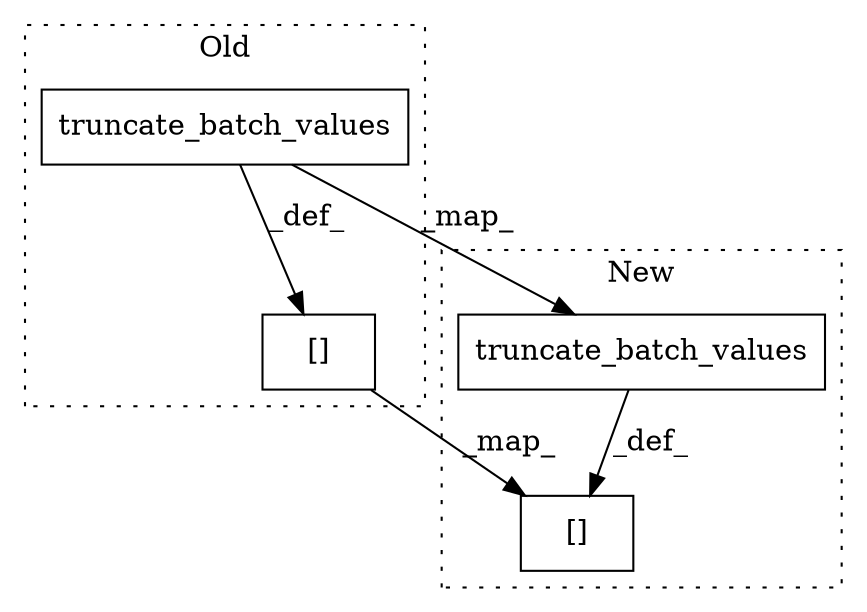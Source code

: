 digraph G {
subgraph cluster0 {
1 [label="truncate_batch_values" a="32" s="3635,3693" l="22,1" shape="box"];
4 [label="[]" a="2" s="4296,4305" l="8,1" shape="box"];
label = "Old";
style="dotted";
}
subgraph cluster1 {
2 [label="truncate_batch_values" a="32" s="3669,3727" l="22,1" shape="box"];
3 [label="[]" a="2" s="4331,4340" l="8,1" shape="box"];
label = "New";
style="dotted";
}
1 -> 4 [label="_def_"];
1 -> 2 [label="_map_"];
2 -> 3 [label="_def_"];
4 -> 3 [label="_map_"];
}